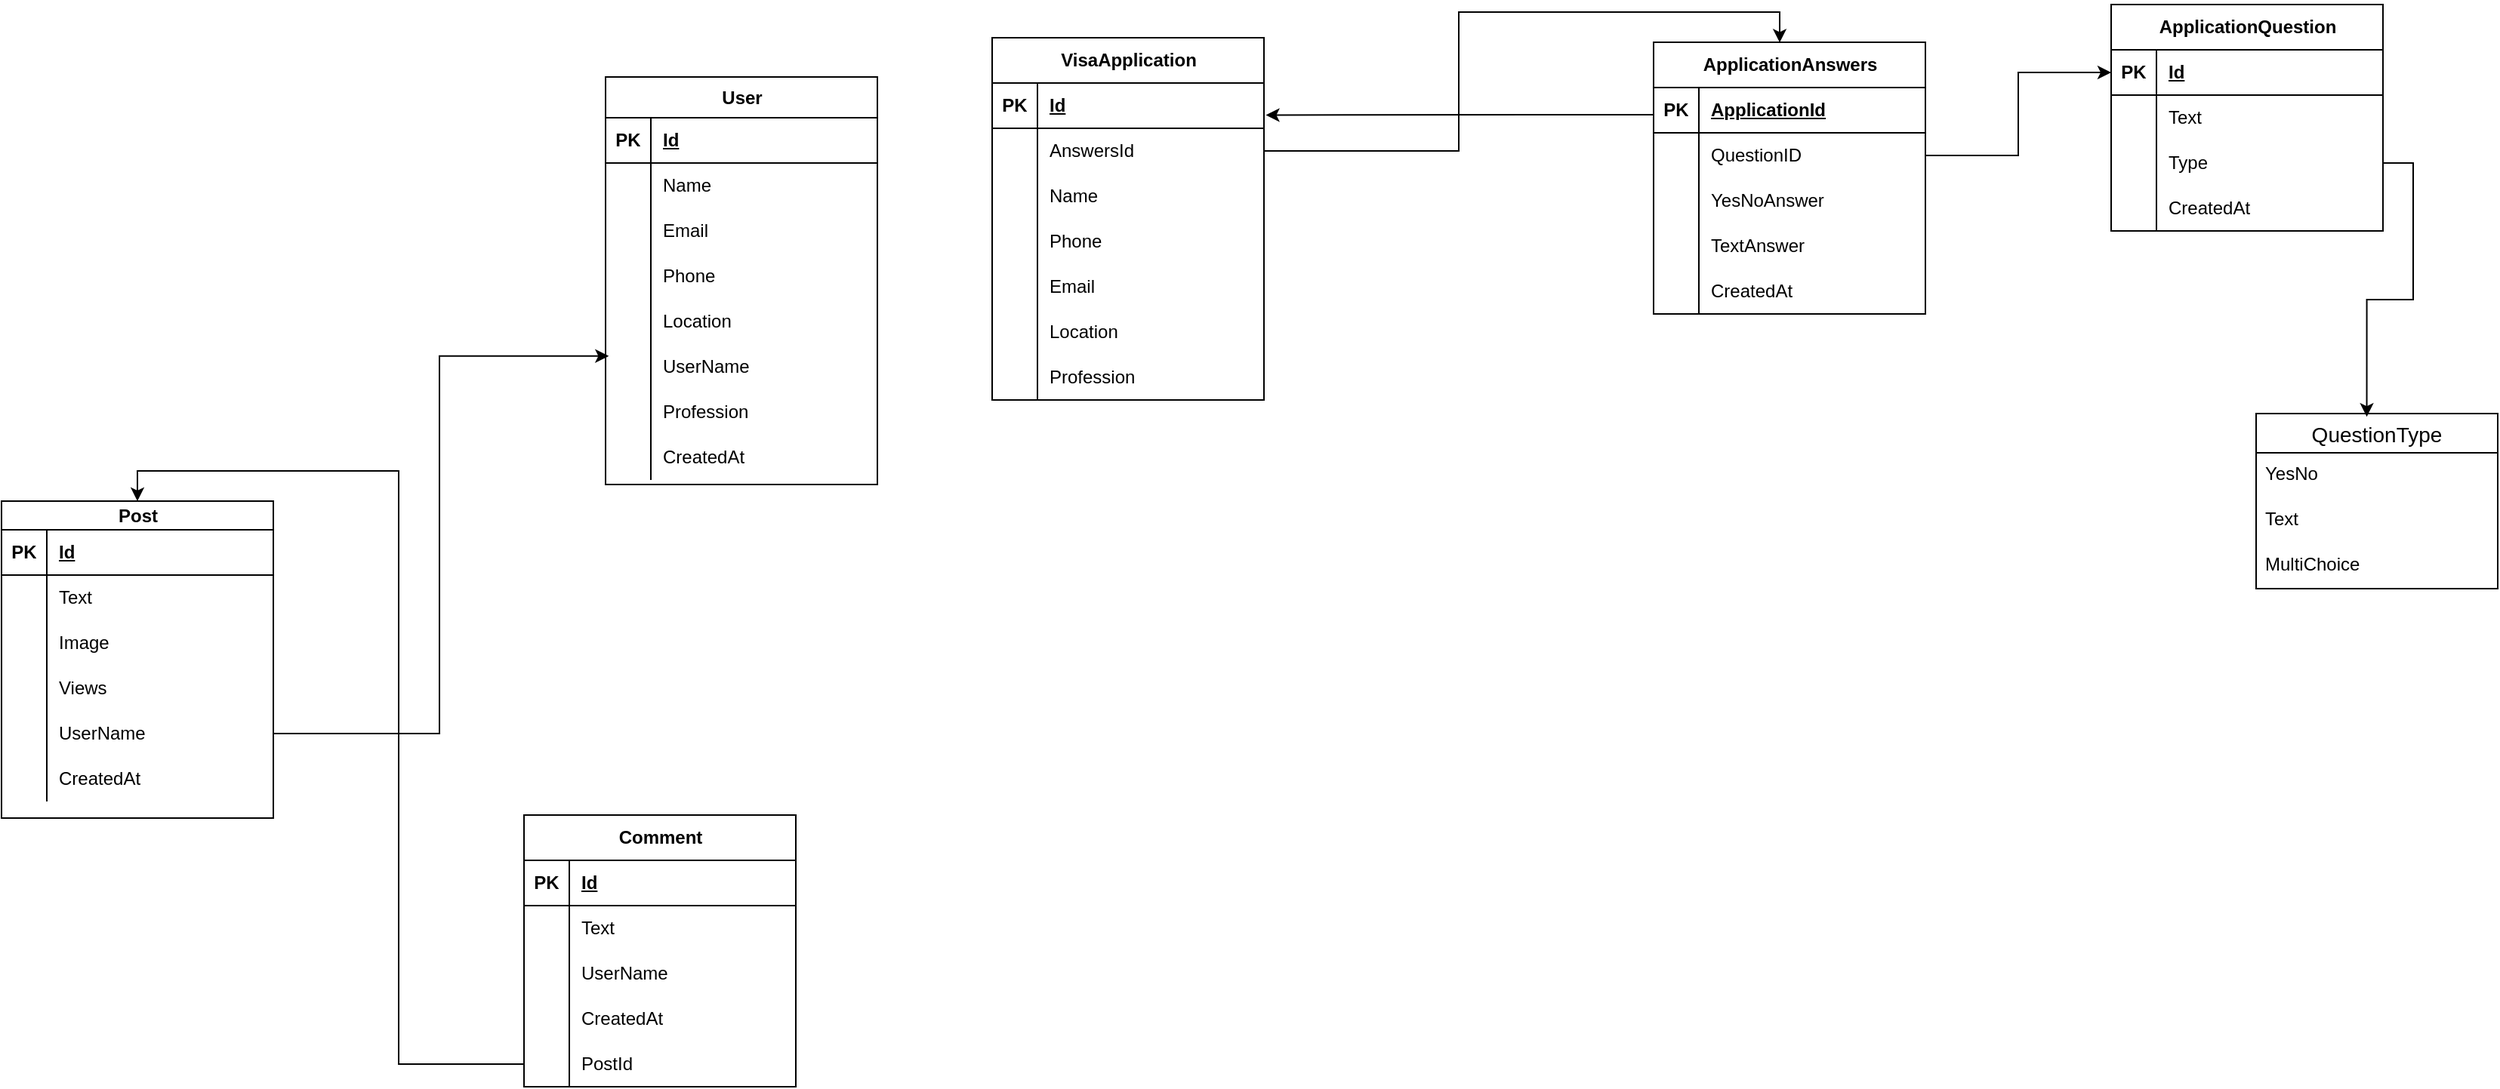 <mxfile version="21.2.8" type="device">
  <diagram name="Page-1" id="Eqvg-o5ae36dnZ6GIhMe">
    <mxGraphModel dx="987" dy="577" grid="0" gridSize="10" guides="1" tooltips="1" connect="1" arrows="1" fold="1" page="1" pageScale="1" pageWidth="2000" pageHeight="1500" math="0" shadow="0">
      <root>
        <mxCell id="0" />
        <mxCell id="1" parent="0" />
        <mxCell id="kzaLqp-tcZRYSJNR2kS7-1" value="VisaApplication" style="shape=table;startSize=30;container=1;collapsible=1;childLayout=tableLayout;fixedRows=1;rowLines=0;fontStyle=1;align=center;resizeLast=1;html=1;" vertex="1" parent="1">
          <mxGeometry x="694" y="550" width="180" height="240" as="geometry" />
        </mxCell>
        <mxCell id="kzaLqp-tcZRYSJNR2kS7-2" value="" style="shape=tableRow;horizontal=0;startSize=0;swimlaneHead=0;swimlaneBody=0;fillColor=none;collapsible=0;dropTarget=0;points=[[0,0.5],[1,0.5]];portConstraint=eastwest;top=0;left=0;right=0;bottom=1;" vertex="1" parent="kzaLqp-tcZRYSJNR2kS7-1">
          <mxGeometry y="30" width="180" height="30" as="geometry" />
        </mxCell>
        <mxCell id="kzaLqp-tcZRYSJNR2kS7-3" value="PK" style="shape=partialRectangle;connectable=0;fillColor=none;top=0;left=0;bottom=0;right=0;fontStyle=1;overflow=hidden;whiteSpace=wrap;html=1;" vertex="1" parent="kzaLqp-tcZRYSJNR2kS7-2">
          <mxGeometry width="30" height="30" as="geometry">
            <mxRectangle width="30" height="30" as="alternateBounds" />
          </mxGeometry>
        </mxCell>
        <mxCell id="kzaLqp-tcZRYSJNR2kS7-4" value="Id" style="shape=partialRectangle;connectable=0;fillColor=none;top=0;left=0;bottom=0;right=0;align=left;spacingLeft=6;fontStyle=5;overflow=hidden;whiteSpace=wrap;html=1;" vertex="1" parent="kzaLqp-tcZRYSJNR2kS7-2">
          <mxGeometry x="30" width="150" height="30" as="geometry">
            <mxRectangle width="150" height="30" as="alternateBounds" />
          </mxGeometry>
        </mxCell>
        <mxCell id="kzaLqp-tcZRYSJNR2kS7-5" value="" style="shape=tableRow;horizontal=0;startSize=0;swimlaneHead=0;swimlaneBody=0;fillColor=none;collapsible=0;dropTarget=0;points=[[0,0.5],[1,0.5]];portConstraint=eastwest;top=0;left=0;right=0;bottom=0;" vertex="1" parent="kzaLqp-tcZRYSJNR2kS7-1">
          <mxGeometry y="60" width="180" height="30" as="geometry" />
        </mxCell>
        <mxCell id="kzaLqp-tcZRYSJNR2kS7-6" value="" style="shape=partialRectangle;connectable=0;fillColor=none;top=0;left=0;bottom=0;right=0;editable=1;overflow=hidden;whiteSpace=wrap;html=1;" vertex="1" parent="kzaLqp-tcZRYSJNR2kS7-5">
          <mxGeometry width="30" height="30" as="geometry">
            <mxRectangle width="30" height="30" as="alternateBounds" />
          </mxGeometry>
        </mxCell>
        <mxCell id="kzaLqp-tcZRYSJNR2kS7-7" value="AnswersId" style="shape=partialRectangle;connectable=0;fillColor=none;top=0;left=0;bottom=0;right=0;align=left;spacingLeft=6;overflow=hidden;whiteSpace=wrap;html=1;" vertex="1" parent="kzaLqp-tcZRYSJNR2kS7-5">
          <mxGeometry x="30" width="150" height="30" as="geometry">
            <mxRectangle width="150" height="30" as="alternateBounds" />
          </mxGeometry>
        </mxCell>
        <mxCell id="kzaLqp-tcZRYSJNR2kS7-17" value="" style="shape=tableRow;horizontal=0;startSize=0;swimlaneHead=0;swimlaneBody=0;fillColor=none;collapsible=0;dropTarget=0;points=[[0,0.5],[1,0.5]];portConstraint=eastwest;top=0;left=0;right=0;bottom=0;" vertex="1" parent="kzaLqp-tcZRYSJNR2kS7-1">
          <mxGeometry y="90" width="180" height="30" as="geometry" />
        </mxCell>
        <mxCell id="kzaLqp-tcZRYSJNR2kS7-18" value="" style="shape=partialRectangle;connectable=0;fillColor=none;top=0;left=0;bottom=0;right=0;editable=1;overflow=hidden;whiteSpace=wrap;html=1;" vertex="1" parent="kzaLqp-tcZRYSJNR2kS7-17">
          <mxGeometry width="30" height="30" as="geometry">
            <mxRectangle width="30" height="30" as="alternateBounds" />
          </mxGeometry>
        </mxCell>
        <mxCell id="kzaLqp-tcZRYSJNR2kS7-19" value="Name" style="shape=partialRectangle;connectable=0;fillColor=none;top=0;left=0;bottom=0;right=0;align=left;spacingLeft=6;overflow=hidden;whiteSpace=wrap;html=1;" vertex="1" parent="kzaLqp-tcZRYSJNR2kS7-17">
          <mxGeometry x="30" width="150" height="30" as="geometry">
            <mxRectangle width="150" height="30" as="alternateBounds" />
          </mxGeometry>
        </mxCell>
        <mxCell id="kzaLqp-tcZRYSJNR2kS7-20" value="" style="shape=tableRow;horizontal=0;startSize=0;swimlaneHead=0;swimlaneBody=0;fillColor=none;collapsible=0;dropTarget=0;points=[[0,0.5],[1,0.5]];portConstraint=eastwest;top=0;left=0;right=0;bottom=0;" vertex="1" parent="kzaLqp-tcZRYSJNR2kS7-1">
          <mxGeometry y="120" width="180" height="30" as="geometry" />
        </mxCell>
        <mxCell id="kzaLqp-tcZRYSJNR2kS7-21" value="" style="shape=partialRectangle;connectable=0;fillColor=none;top=0;left=0;bottom=0;right=0;editable=1;overflow=hidden;whiteSpace=wrap;html=1;" vertex="1" parent="kzaLqp-tcZRYSJNR2kS7-20">
          <mxGeometry width="30" height="30" as="geometry">
            <mxRectangle width="30" height="30" as="alternateBounds" />
          </mxGeometry>
        </mxCell>
        <mxCell id="kzaLqp-tcZRYSJNR2kS7-22" value="Phone" style="shape=partialRectangle;connectable=0;fillColor=none;top=0;left=0;bottom=0;right=0;align=left;spacingLeft=6;overflow=hidden;whiteSpace=wrap;html=1;" vertex="1" parent="kzaLqp-tcZRYSJNR2kS7-20">
          <mxGeometry x="30" width="150" height="30" as="geometry">
            <mxRectangle width="150" height="30" as="alternateBounds" />
          </mxGeometry>
        </mxCell>
        <mxCell id="kzaLqp-tcZRYSJNR2kS7-23" value="" style="shape=tableRow;horizontal=0;startSize=0;swimlaneHead=0;swimlaneBody=0;fillColor=none;collapsible=0;dropTarget=0;points=[[0,0.5],[1,0.5]];portConstraint=eastwest;top=0;left=0;right=0;bottom=0;" vertex="1" parent="kzaLqp-tcZRYSJNR2kS7-1">
          <mxGeometry y="150" width="180" height="30" as="geometry" />
        </mxCell>
        <mxCell id="kzaLqp-tcZRYSJNR2kS7-24" value="" style="shape=partialRectangle;connectable=0;fillColor=none;top=0;left=0;bottom=0;right=0;editable=1;overflow=hidden;whiteSpace=wrap;html=1;" vertex="1" parent="kzaLqp-tcZRYSJNR2kS7-23">
          <mxGeometry width="30" height="30" as="geometry">
            <mxRectangle width="30" height="30" as="alternateBounds" />
          </mxGeometry>
        </mxCell>
        <mxCell id="kzaLqp-tcZRYSJNR2kS7-25" value="Email" style="shape=partialRectangle;connectable=0;fillColor=none;top=0;left=0;bottom=0;right=0;align=left;spacingLeft=6;overflow=hidden;whiteSpace=wrap;html=1;" vertex="1" parent="kzaLqp-tcZRYSJNR2kS7-23">
          <mxGeometry x="30" width="150" height="30" as="geometry">
            <mxRectangle width="150" height="30" as="alternateBounds" />
          </mxGeometry>
        </mxCell>
        <mxCell id="kzaLqp-tcZRYSJNR2kS7-26" value="" style="shape=tableRow;horizontal=0;startSize=0;swimlaneHead=0;swimlaneBody=0;fillColor=none;collapsible=0;dropTarget=0;points=[[0,0.5],[1,0.5]];portConstraint=eastwest;top=0;left=0;right=0;bottom=0;" vertex="1" parent="kzaLqp-tcZRYSJNR2kS7-1">
          <mxGeometry y="180" width="180" height="30" as="geometry" />
        </mxCell>
        <mxCell id="kzaLqp-tcZRYSJNR2kS7-27" value="" style="shape=partialRectangle;connectable=0;fillColor=none;top=0;left=0;bottom=0;right=0;editable=1;overflow=hidden;whiteSpace=wrap;html=1;" vertex="1" parent="kzaLqp-tcZRYSJNR2kS7-26">
          <mxGeometry width="30" height="30" as="geometry">
            <mxRectangle width="30" height="30" as="alternateBounds" />
          </mxGeometry>
        </mxCell>
        <mxCell id="kzaLqp-tcZRYSJNR2kS7-28" value="Location" style="shape=partialRectangle;connectable=0;fillColor=none;top=0;left=0;bottom=0;right=0;align=left;spacingLeft=6;overflow=hidden;whiteSpace=wrap;html=1;" vertex="1" parent="kzaLqp-tcZRYSJNR2kS7-26">
          <mxGeometry x="30" width="150" height="30" as="geometry">
            <mxRectangle width="150" height="30" as="alternateBounds" />
          </mxGeometry>
        </mxCell>
        <mxCell id="kzaLqp-tcZRYSJNR2kS7-29" value="" style="shape=tableRow;horizontal=0;startSize=0;swimlaneHead=0;swimlaneBody=0;fillColor=none;collapsible=0;dropTarget=0;points=[[0,0.5],[1,0.5]];portConstraint=eastwest;top=0;left=0;right=0;bottom=0;" vertex="1" parent="kzaLqp-tcZRYSJNR2kS7-1">
          <mxGeometry y="210" width="180" height="30" as="geometry" />
        </mxCell>
        <mxCell id="kzaLqp-tcZRYSJNR2kS7-30" value="" style="shape=partialRectangle;connectable=0;fillColor=none;top=0;left=0;bottom=0;right=0;editable=1;overflow=hidden;whiteSpace=wrap;html=1;" vertex="1" parent="kzaLqp-tcZRYSJNR2kS7-29">
          <mxGeometry width="30" height="30" as="geometry">
            <mxRectangle width="30" height="30" as="alternateBounds" />
          </mxGeometry>
        </mxCell>
        <mxCell id="kzaLqp-tcZRYSJNR2kS7-31" value="Profession" style="shape=partialRectangle;connectable=0;fillColor=none;top=0;left=0;bottom=0;right=0;align=left;spacingLeft=6;overflow=hidden;whiteSpace=wrap;html=1;" vertex="1" parent="kzaLqp-tcZRYSJNR2kS7-29">
          <mxGeometry x="30" width="150" height="30" as="geometry">
            <mxRectangle width="150" height="30" as="alternateBounds" />
          </mxGeometry>
        </mxCell>
        <mxCell id="kzaLqp-tcZRYSJNR2kS7-32" value="ApplicationAnswers" style="shape=table;startSize=30;container=1;collapsible=1;childLayout=tableLayout;fixedRows=1;rowLines=0;fontStyle=1;align=center;resizeLast=1;html=1;" vertex="1" parent="1">
          <mxGeometry x="1132" y="553" width="180" height="180" as="geometry" />
        </mxCell>
        <mxCell id="kzaLqp-tcZRYSJNR2kS7-33" value="" style="shape=tableRow;horizontal=0;startSize=0;swimlaneHead=0;swimlaneBody=0;fillColor=none;collapsible=0;dropTarget=0;points=[[0,0.5],[1,0.5]];portConstraint=eastwest;top=0;left=0;right=0;bottom=1;" vertex="1" parent="kzaLqp-tcZRYSJNR2kS7-32">
          <mxGeometry y="30" width="180" height="30" as="geometry" />
        </mxCell>
        <mxCell id="kzaLqp-tcZRYSJNR2kS7-34" value="PK" style="shape=partialRectangle;connectable=0;fillColor=none;top=0;left=0;bottom=0;right=0;fontStyle=1;overflow=hidden;whiteSpace=wrap;html=1;" vertex="1" parent="kzaLqp-tcZRYSJNR2kS7-33">
          <mxGeometry width="30" height="30" as="geometry">
            <mxRectangle width="30" height="30" as="alternateBounds" />
          </mxGeometry>
        </mxCell>
        <mxCell id="kzaLqp-tcZRYSJNR2kS7-35" value="ApplicationId" style="shape=partialRectangle;connectable=0;fillColor=none;top=0;left=0;bottom=0;right=0;align=left;spacingLeft=6;fontStyle=5;overflow=hidden;whiteSpace=wrap;html=1;" vertex="1" parent="kzaLqp-tcZRYSJNR2kS7-33">
          <mxGeometry x="30" width="150" height="30" as="geometry">
            <mxRectangle width="150" height="30" as="alternateBounds" />
          </mxGeometry>
        </mxCell>
        <mxCell id="kzaLqp-tcZRYSJNR2kS7-36" value="" style="shape=tableRow;horizontal=0;startSize=0;swimlaneHead=0;swimlaneBody=0;fillColor=none;collapsible=0;dropTarget=0;points=[[0,0.5],[1,0.5]];portConstraint=eastwest;top=0;left=0;right=0;bottom=0;" vertex="1" parent="kzaLqp-tcZRYSJNR2kS7-32">
          <mxGeometry y="60" width="180" height="30" as="geometry" />
        </mxCell>
        <mxCell id="kzaLqp-tcZRYSJNR2kS7-37" value="" style="shape=partialRectangle;connectable=0;fillColor=none;top=0;left=0;bottom=0;right=0;editable=1;overflow=hidden;whiteSpace=wrap;html=1;" vertex="1" parent="kzaLqp-tcZRYSJNR2kS7-36">
          <mxGeometry width="30" height="30" as="geometry">
            <mxRectangle width="30" height="30" as="alternateBounds" />
          </mxGeometry>
        </mxCell>
        <mxCell id="kzaLqp-tcZRYSJNR2kS7-38" value="QuestionID" style="shape=partialRectangle;connectable=0;fillColor=none;top=0;left=0;bottom=0;right=0;align=left;spacingLeft=6;overflow=hidden;whiteSpace=wrap;html=1;" vertex="1" parent="kzaLqp-tcZRYSJNR2kS7-36">
          <mxGeometry x="30" width="150" height="30" as="geometry">
            <mxRectangle width="150" height="30" as="alternateBounds" />
          </mxGeometry>
        </mxCell>
        <mxCell id="kzaLqp-tcZRYSJNR2kS7-39" value="" style="shape=tableRow;horizontal=0;startSize=0;swimlaneHead=0;swimlaneBody=0;fillColor=none;collapsible=0;dropTarget=0;points=[[0,0.5],[1,0.5]];portConstraint=eastwest;top=0;left=0;right=0;bottom=0;" vertex="1" parent="kzaLqp-tcZRYSJNR2kS7-32">
          <mxGeometry y="90" width="180" height="30" as="geometry" />
        </mxCell>
        <mxCell id="kzaLqp-tcZRYSJNR2kS7-40" value="" style="shape=partialRectangle;connectable=0;fillColor=none;top=0;left=0;bottom=0;right=0;editable=1;overflow=hidden;whiteSpace=wrap;html=1;" vertex="1" parent="kzaLqp-tcZRYSJNR2kS7-39">
          <mxGeometry width="30" height="30" as="geometry">
            <mxRectangle width="30" height="30" as="alternateBounds" />
          </mxGeometry>
        </mxCell>
        <mxCell id="kzaLqp-tcZRYSJNR2kS7-41" value="YesNoAnswer" style="shape=partialRectangle;connectable=0;fillColor=none;top=0;left=0;bottom=0;right=0;align=left;spacingLeft=6;overflow=hidden;whiteSpace=wrap;html=1;" vertex="1" parent="kzaLqp-tcZRYSJNR2kS7-39">
          <mxGeometry x="30" width="150" height="30" as="geometry">
            <mxRectangle width="150" height="30" as="alternateBounds" />
          </mxGeometry>
        </mxCell>
        <mxCell id="kzaLqp-tcZRYSJNR2kS7-42" value="" style="shape=tableRow;horizontal=0;startSize=0;swimlaneHead=0;swimlaneBody=0;fillColor=none;collapsible=0;dropTarget=0;points=[[0,0.5],[1,0.5]];portConstraint=eastwest;top=0;left=0;right=0;bottom=0;" vertex="1" parent="kzaLqp-tcZRYSJNR2kS7-32">
          <mxGeometry y="120" width="180" height="30" as="geometry" />
        </mxCell>
        <mxCell id="kzaLqp-tcZRYSJNR2kS7-43" value="" style="shape=partialRectangle;connectable=0;fillColor=none;top=0;left=0;bottom=0;right=0;editable=1;overflow=hidden;whiteSpace=wrap;html=1;" vertex="1" parent="kzaLqp-tcZRYSJNR2kS7-42">
          <mxGeometry width="30" height="30" as="geometry">
            <mxRectangle width="30" height="30" as="alternateBounds" />
          </mxGeometry>
        </mxCell>
        <mxCell id="kzaLqp-tcZRYSJNR2kS7-44" value="TextAnswer" style="shape=partialRectangle;connectable=0;fillColor=none;top=0;left=0;bottom=0;right=0;align=left;spacingLeft=6;overflow=hidden;whiteSpace=wrap;html=1;" vertex="1" parent="kzaLqp-tcZRYSJNR2kS7-42">
          <mxGeometry x="30" width="150" height="30" as="geometry">
            <mxRectangle width="150" height="30" as="alternateBounds" />
          </mxGeometry>
        </mxCell>
        <mxCell id="kzaLqp-tcZRYSJNR2kS7-60" value="" style="shape=tableRow;horizontal=0;startSize=0;swimlaneHead=0;swimlaneBody=0;fillColor=none;collapsible=0;dropTarget=0;points=[[0,0.5],[1,0.5]];portConstraint=eastwest;top=0;left=0;right=0;bottom=0;" vertex="1" parent="kzaLqp-tcZRYSJNR2kS7-32">
          <mxGeometry y="150" width="180" height="30" as="geometry" />
        </mxCell>
        <mxCell id="kzaLqp-tcZRYSJNR2kS7-61" value="" style="shape=partialRectangle;connectable=0;fillColor=none;top=0;left=0;bottom=0;right=0;editable=1;overflow=hidden;whiteSpace=wrap;html=1;" vertex="1" parent="kzaLqp-tcZRYSJNR2kS7-60">
          <mxGeometry width="30" height="30" as="geometry">
            <mxRectangle width="30" height="30" as="alternateBounds" />
          </mxGeometry>
        </mxCell>
        <mxCell id="kzaLqp-tcZRYSJNR2kS7-62" value="CreatedAt" style="shape=partialRectangle;connectable=0;fillColor=none;top=0;left=0;bottom=0;right=0;align=left;spacingLeft=6;overflow=hidden;whiteSpace=wrap;html=1;" vertex="1" parent="kzaLqp-tcZRYSJNR2kS7-60">
          <mxGeometry x="30" width="150" height="30" as="geometry">
            <mxRectangle width="150" height="30" as="alternateBounds" />
          </mxGeometry>
        </mxCell>
        <mxCell id="kzaLqp-tcZRYSJNR2kS7-63" style="edgeStyle=orthogonalEdgeStyle;rounded=0;orthogonalLoop=1;jettySize=auto;html=1;entryX=0.464;entryY=0.001;entryDx=0;entryDy=0;entryPerimeter=0;" edge="1" parent="1" source="kzaLqp-tcZRYSJNR2kS7-5" target="kzaLqp-tcZRYSJNR2kS7-32">
          <mxGeometry relative="1" as="geometry" />
        </mxCell>
        <mxCell id="kzaLqp-tcZRYSJNR2kS7-64" style="edgeStyle=orthogonalEdgeStyle;rounded=0;orthogonalLoop=1;jettySize=auto;html=1;entryX=1.007;entryY=0.708;entryDx=0;entryDy=0;entryPerimeter=0;" edge="1" parent="1" source="kzaLqp-tcZRYSJNR2kS7-33" target="kzaLqp-tcZRYSJNR2kS7-2">
          <mxGeometry relative="1" as="geometry">
            <Array as="points">
              <mxPoint x="1055" y="601" />
              <mxPoint x="1055" y="601" />
            </Array>
          </mxGeometry>
        </mxCell>
        <mxCell id="kzaLqp-tcZRYSJNR2kS7-65" value="ApplicationQuestion" style="shape=table;startSize=30;container=1;collapsible=1;childLayout=tableLayout;fixedRows=1;rowLines=0;fontStyle=1;align=center;resizeLast=1;html=1;" vertex="1" parent="1">
          <mxGeometry x="1435" y="528" width="180" height="150" as="geometry" />
        </mxCell>
        <mxCell id="kzaLqp-tcZRYSJNR2kS7-66" value="" style="shape=tableRow;horizontal=0;startSize=0;swimlaneHead=0;swimlaneBody=0;fillColor=none;collapsible=0;dropTarget=0;points=[[0,0.5],[1,0.5]];portConstraint=eastwest;top=0;left=0;right=0;bottom=1;" vertex="1" parent="kzaLqp-tcZRYSJNR2kS7-65">
          <mxGeometry y="30" width="180" height="30" as="geometry" />
        </mxCell>
        <mxCell id="kzaLqp-tcZRYSJNR2kS7-67" value="PK" style="shape=partialRectangle;connectable=0;fillColor=none;top=0;left=0;bottom=0;right=0;fontStyle=1;overflow=hidden;whiteSpace=wrap;html=1;" vertex="1" parent="kzaLqp-tcZRYSJNR2kS7-66">
          <mxGeometry width="30" height="30" as="geometry">
            <mxRectangle width="30" height="30" as="alternateBounds" />
          </mxGeometry>
        </mxCell>
        <mxCell id="kzaLqp-tcZRYSJNR2kS7-68" value="Id" style="shape=partialRectangle;connectable=0;fillColor=none;top=0;left=0;bottom=0;right=0;align=left;spacingLeft=6;fontStyle=5;overflow=hidden;whiteSpace=wrap;html=1;" vertex="1" parent="kzaLqp-tcZRYSJNR2kS7-66">
          <mxGeometry x="30" width="150" height="30" as="geometry">
            <mxRectangle width="150" height="30" as="alternateBounds" />
          </mxGeometry>
        </mxCell>
        <mxCell id="kzaLqp-tcZRYSJNR2kS7-69" value="" style="shape=tableRow;horizontal=0;startSize=0;swimlaneHead=0;swimlaneBody=0;fillColor=none;collapsible=0;dropTarget=0;points=[[0,0.5],[1,0.5]];portConstraint=eastwest;top=0;left=0;right=0;bottom=0;" vertex="1" parent="kzaLqp-tcZRYSJNR2kS7-65">
          <mxGeometry y="60" width="180" height="30" as="geometry" />
        </mxCell>
        <mxCell id="kzaLqp-tcZRYSJNR2kS7-70" value="" style="shape=partialRectangle;connectable=0;fillColor=none;top=0;left=0;bottom=0;right=0;editable=1;overflow=hidden;whiteSpace=wrap;html=1;" vertex="1" parent="kzaLqp-tcZRYSJNR2kS7-69">
          <mxGeometry width="30" height="30" as="geometry">
            <mxRectangle width="30" height="30" as="alternateBounds" />
          </mxGeometry>
        </mxCell>
        <mxCell id="kzaLqp-tcZRYSJNR2kS7-71" value="Text" style="shape=partialRectangle;connectable=0;fillColor=none;top=0;left=0;bottom=0;right=0;align=left;spacingLeft=6;overflow=hidden;whiteSpace=wrap;html=1;" vertex="1" parent="kzaLqp-tcZRYSJNR2kS7-69">
          <mxGeometry x="30" width="150" height="30" as="geometry">
            <mxRectangle width="150" height="30" as="alternateBounds" />
          </mxGeometry>
        </mxCell>
        <mxCell id="kzaLqp-tcZRYSJNR2kS7-72" value="" style="shape=tableRow;horizontal=0;startSize=0;swimlaneHead=0;swimlaneBody=0;fillColor=none;collapsible=0;dropTarget=0;points=[[0,0.5],[1,0.5]];portConstraint=eastwest;top=0;left=0;right=0;bottom=0;" vertex="1" parent="kzaLqp-tcZRYSJNR2kS7-65">
          <mxGeometry y="90" width="180" height="30" as="geometry" />
        </mxCell>
        <mxCell id="kzaLqp-tcZRYSJNR2kS7-73" value="" style="shape=partialRectangle;connectable=0;fillColor=none;top=0;left=0;bottom=0;right=0;editable=1;overflow=hidden;whiteSpace=wrap;html=1;" vertex="1" parent="kzaLqp-tcZRYSJNR2kS7-72">
          <mxGeometry width="30" height="30" as="geometry">
            <mxRectangle width="30" height="30" as="alternateBounds" />
          </mxGeometry>
        </mxCell>
        <mxCell id="kzaLqp-tcZRYSJNR2kS7-74" value="Type" style="shape=partialRectangle;connectable=0;fillColor=none;top=0;left=0;bottom=0;right=0;align=left;spacingLeft=6;overflow=hidden;whiteSpace=wrap;html=1;" vertex="1" parent="kzaLqp-tcZRYSJNR2kS7-72">
          <mxGeometry x="30" width="150" height="30" as="geometry">
            <mxRectangle width="150" height="30" as="alternateBounds" />
          </mxGeometry>
        </mxCell>
        <mxCell id="kzaLqp-tcZRYSJNR2kS7-78" value="" style="shape=tableRow;horizontal=0;startSize=0;swimlaneHead=0;swimlaneBody=0;fillColor=none;collapsible=0;dropTarget=0;points=[[0,0.5],[1,0.5]];portConstraint=eastwest;top=0;left=0;right=0;bottom=0;" vertex="1" parent="kzaLqp-tcZRYSJNR2kS7-65">
          <mxGeometry y="120" width="180" height="30" as="geometry" />
        </mxCell>
        <mxCell id="kzaLqp-tcZRYSJNR2kS7-79" value="" style="shape=partialRectangle;connectable=0;fillColor=none;top=0;left=0;bottom=0;right=0;editable=1;overflow=hidden;whiteSpace=wrap;html=1;" vertex="1" parent="kzaLqp-tcZRYSJNR2kS7-78">
          <mxGeometry width="30" height="30" as="geometry">
            <mxRectangle width="30" height="30" as="alternateBounds" />
          </mxGeometry>
        </mxCell>
        <mxCell id="kzaLqp-tcZRYSJNR2kS7-80" value="CreatedAt" style="shape=partialRectangle;connectable=0;fillColor=none;top=0;left=0;bottom=0;right=0;align=left;spacingLeft=6;overflow=hidden;whiteSpace=wrap;html=1;" vertex="1" parent="kzaLqp-tcZRYSJNR2kS7-78">
          <mxGeometry x="30" width="150" height="30" as="geometry">
            <mxRectangle width="150" height="30" as="alternateBounds" />
          </mxGeometry>
        </mxCell>
        <mxCell id="kzaLqp-tcZRYSJNR2kS7-81" value="QuestionType" style="swimlane;fontStyle=0;childLayout=stackLayout;horizontal=1;startSize=26;horizontalStack=0;resizeParent=1;resizeParentMax=0;resizeLast=0;collapsible=1;marginBottom=0;align=center;fontSize=14;" vertex="1" parent="1">
          <mxGeometry x="1531" y="799" width="160" height="116" as="geometry" />
        </mxCell>
        <mxCell id="kzaLqp-tcZRYSJNR2kS7-82" value="YesNo" style="text;strokeColor=none;fillColor=none;spacingLeft=4;spacingRight=4;overflow=hidden;rotatable=0;points=[[0,0.5],[1,0.5]];portConstraint=eastwest;fontSize=12;whiteSpace=wrap;html=1;" vertex="1" parent="kzaLqp-tcZRYSJNR2kS7-81">
          <mxGeometry y="26" width="160" height="30" as="geometry" />
        </mxCell>
        <mxCell id="kzaLqp-tcZRYSJNR2kS7-83" value="Text" style="text;strokeColor=none;fillColor=none;spacingLeft=4;spacingRight=4;overflow=hidden;rotatable=0;points=[[0,0.5],[1,0.5]];portConstraint=eastwest;fontSize=12;whiteSpace=wrap;html=1;" vertex="1" parent="kzaLqp-tcZRYSJNR2kS7-81">
          <mxGeometry y="56" width="160" height="30" as="geometry" />
        </mxCell>
        <mxCell id="kzaLqp-tcZRYSJNR2kS7-84" value="MultiChoice" style="text;strokeColor=none;fillColor=none;spacingLeft=4;spacingRight=4;overflow=hidden;rotatable=0;points=[[0,0.5],[1,0.5]];portConstraint=eastwest;fontSize=12;whiteSpace=wrap;html=1;" vertex="1" parent="kzaLqp-tcZRYSJNR2kS7-81">
          <mxGeometry y="86" width="160" height="30" as="geometry" />
        </mxCell>
        <mxCell id="kzaLqp-tcZRYSJNR2kS7-85" style="edgeStyle=orthogonalEdgeStyle;rounded=0;orthogonalLoop=1;jettySize=auto;html=1;entryX=0.458;entryY=0.018;entryDx=0;entryDy=0;entryPerimeter=0;" edge="1" parent="1" source="kzaLqp-tcZRYSJNR2kS7-72" target="kzaLqp-tcZRYSJNR2kS7-81">
          <mxGeometry relative="1" as="geometry" />
        </mxCell>
        <mxCell id="kzaLqp-tcZRYSJNR2kS7-86" style="edgeStyle=orthogonalEdgeStyle;rounded=0;orthogonalLoop=1;jettySize=auto;html=1;entryX=0;entryY=0.5;entryDx=0;entryDy=0;" edge="1" parent="1" source="kzaLqp-tcZRYSJNR2kS7-36" target="kzaLqp-tcZRYSJNR2kS7-66">
          <mxGeometry relative="1" as="geometry" />
        </mxCell>
        <mxCell id="kzaLqp-tcZRYSJNR2kS7-87" value="User" style="shape=table;startSize=27;container=1;collapsible=1;childLayout=tableLayout;fixedRows=1;rowLines=0;fontStyle=1;align=center;resizeLast=1;html=1;" vertex="1" parent="1">
          <mxGeometry x="438" y="576" width="180" height="270" as="geometry" />
        </mxCell>
        <mxCell id="kzaLqp-tcZRYSJNR2kS7-88" value="" style="shape=tableRow;horizontal=0;startSize=0;swimlaneHead=0;swimlaneBody=0;fillColor=none;collapsible=0;dropTarget=0;points=[[0,0.5],[1,0.5]];portConstraint=eastwest;top=0;left=0;right=0;bottom=1;" vertex="1" parent="kzaLqp-tcZRYSJNR2kS7-87">
          <mxGeometry y="27" width="180" height="30" as="geometry" />
        </mxCell>
        <mxCell id="kzaLqp-tcZRYSJNR2kS7-89" value="PK" style="shape=partialRectangle;connectable=0;fillColor=none;top=0;left=0;bottom=0;right=0;fontStyle=1;overflow=hidden;whiteSpace=wrap;html=1;" vertex="1" parent="kzaLqp-tcZRYSJNR2kS7-88">
          <mxGeometry width="30" height="30" as="geometry">
            <mxRectangle width="30" height="30" as="alternateBounds" />
          </mxGeometry>
        </mxCell>
        <mxCell id="kzaLqp-tcZRYSJNR2kS7-90" value="Id" style="shape=partialRectangle;connectable=0;fillColor=none;top=0;left=0;bottom=0;right=0;align=left;spacingLeft=6;fontStyle=5;overflow=hidden;whiteSpace=wrap;html=1;" vertex="1" parent="kzaLqp-tcZRYSJNR2kS7-88">
          <mxGeometry x="30" width="150" height="30" as="geometry">
            <mxRectangle width="150" height="30" as="alternateBounds" />
          </mxGeometry>
        </mxCell>
        <mxCell id="kzaLqp-tcZRYSJNR2kS7-91" value="" style="shape=tableRow;horizontal=0;startSize=0;swimlaneHead=0;swimlaneBody=0;fillColor=none;collapsible=0;dropTarget=0;points=[[0,0.5],[1,0.5]];portConstraint=eastwest;top=0;left=0;right=0;bottom=0;" vertex="1" parent="kzaLqp-tcZRYSJNR2kS7-87">
          <mxGeometry y="57" width="180" height="30" as="geometry" />
        </mxCell>
        <mxCell id="kzaLqp-tcZRYSJNR2kS7-92" value="" style="shape=partialRectangle;connectable=0;fillColor=none;top=0;left=0;bottom=0;right=0;editable=1;overflow=hidden;whiteSpace=wrap;html=1;" vertex="1" parent="kzaLqp-tcZRYSJNR2kS7-91">
          <mxGeometry width="30" height="30" as="geometry">
            <mxRectangle width="30" height="30" as="alternateBounds" />
          </mxGeometry>
        </mxCell>
        <mxCell id="kzaLqp-tcZRYSJNR2kS7-93" value="Name" style="shape=partialRectangle;connectable=0;fillColor=none;top=0;left=0;bottom=0;right=0;align=left;spacingLeft=6;overflow=hidden;whiteSpace=wrap;html=1;" vertex="1" parent="kzaLqp-tcZRYSJNR2kS7-91">
          <mxGeometry x="30" width="150" height="30" as="geometry">
            <mxRectangle width="150" height="30" as="alternateBounds" />
          </mxGeometry>
        </mxCell>
        <mxCell id="kzaLqp-tcZRYSJNR2kS7-94" value="" style="shape=tableRow;horizontal=0;startSize=0;swimlaneHead=0;swimlaneBody=0;fillColor=none;collapsible=0;dropTarget=0;points=[[0,0.5],[1,0.5]];portConstraint=eastwest;top=0;left=0;right=0;bottom=0;" vertex="1" parent="kzaLqp-tcZRYSJNR2kS7-87">
          <mxGeometry y="87" width="180" height="30" as="geometry" />
        </mxCell>
        <mxCell id="kzaLqp-tcZRYSJNR2kS7-95" value="" style="shape=partialRectangle;connectable=0;fillColor=none;top=0;left=0;bottom=0;right=0;editable=1;overflow=hidden;whiteSpace=wrap;html=1;" vertex="1" parent="kzaLqp-tcZRYSJNR2kS7-94">
          <mxGeometry width="30" height="30" as="geometry">
            <mxRectangle width="30" height="30" as="alternateBounds" />
          </mxGeometry>
        </mxCell>
        <mxCell id="kzaLqp-tcZRYSJNR2kS7-96" value="Email" style="shape=partialRectangle;connectable=0;fillColor=none;top=0;left=0;bottom=0;right=0;align=left;spacingLeft=6;overflow=hidden;whiteSpace=wrap;html=1;" vertex="1" parent="kzaLqp-tcZRYSJNR2kS7-94">
          <mxGeometry x="30" width="150" height="30" as="geometry">
            <mxRectangle width="150" height="30" as="alternateBounds" />
          </mxGeometry>
        </mxCell>
        <mxCell id="kzaLqp-tcZRYSJNR2kS7-97" value="" style="shape=tableRow;horizontal=0;startSize=0;swimlaneHead=0;swimlaneBody=0;fillColor=none;collapsible=0;dropTarget=0;points=[[0,0.5],[1,0.5]];portConstraint=eastwest;top=0;left=0;right=0;bottom=0;" vertex="1" parent="kzaLqp-tcZRYSJNR2kS7-87">
          <mxGeometry y="117" width="180" height="30" as="geometry" />
        </mxCell>
        <mxCell id="kzaLqp-tcZRYSJNR2kS7-98" value="" style="shape=partialRectangle;connectable=0;fillColor=none;top=0;left=0;bottom=0;right=0;editable=1;overflow=hidden;whiteSpace=wrap;html=1;" vertex="1" parent="kzaLqp-tcZRYSJNR2kS7-97">
          <mxGeometry width="30" height="30" as="geometry">
            <mxRectangle width="30" height="30" as="alternateBounds" />
          </mxGeometry>
        </mxCell>
        <mxCell id="kzaLqp-tcZRYSJNR2kS7-99" value="Phone" style="shape=partialRectangle;connectable=0;fillColor=none;top=0;left=0;bottom=0;right=0;align=left;spacingLeft=6;overflow=hidden;whiteSpace=wrap;html=1;" vertex="1" parent="kzaLqp-tcZRYSJNR2kS7-97">
          <mxGeometry x="30" width="150" height="30" as="geometry">
            <mxRectangle width="150" height="30" as="alternateBounds" />
          </mxGeometry>
        </mxCell>
        <mxCell id="kzaLqp-tcZRYSJNR2kS7-100" value="" style="shape=tableRow;horizontal=0;startSize=0;swimlaneHead=0;swimlaneBody=0;fillColor=none;collapsible=0;dropTarget=0;points=[[0,0.5],[1,0.5]];portConstraint=eastwest;top=0;left=0;right=0;bottom=0;" vertex="1" parent="kzaLqp-tcZRYSJNR2kS7-87">
          <mxGeometry y="147" width="180" height="30" as="geometry" />
        </mxCell>
        <mxCell id="kzaLqp-tcZRYSJNR2kS7-101" value="" style="shape=partialRectangle;connectable=0;fillColor=none;top=0;left=0;bottom=0;right=0;editable=1;overflow=hidden;whiteSpace=wrap;html=1;" vertex="1" parent="kzaLqp-tcZRYSJNR2kS7-100">
          <mxGeometry width="30" height="30" as="geometry">
            <mxRectangle width="30" height="30" as="alternateBounds" />
          </mxGeometry>
        </mxCell>
        <mxCell id="kzaLqp-tcZRYSJNR2kS7-102" value="Location" style="shape=partialRectangle;connectable=0;fillColor=none;top=0;left=0;bottom=0;right=0;align=left;spacingLeft=6;overflow=hidden;whiteSpace=wrap;html=1;" vertex="1" parent="kzaLqp-tcZRYSJNR2kS7-100">
          <mxGeometry x="30" width="150" height="30" as="geometry">
            <mxRectangle width="150" height="30" as="alternateBounds" />
          </mxGeometry>
        </mxCell>
        <mxCell id="kzaLqp-tcZRYSJNR2kS7-103" value="" style="shape=tableRow;horizontal=0;startSize=0;swimlaneHead=0;swimlaneBody=0;fillColor=none;collapsible=0;dropTarget=0;points=[[0,0.5],[1,0.5]];portConstraint=eastwest;top=0;left=0;right=0;bottom=0;" vertex="1" parent="kzaLqp-tcZRYSJNR2kS7-87">
          <mxGeometry y="177" width="180" height="30" as="geometry" />
        </mxCell>
        <mxCell id="kzaLqp-tcZRYSJNR2kS7-104" value="" style="shape=partialRectangle;connectable=0;fillColor=none;top=0;left=0;bottom=0;right=0;editable=1;overflow=hidden;whiteSpace=wrap;html=1;" vertex="1" parent="kzaLqp-tcZRYSJNR2kS7-103">
          <mxGeometry width="30" height="30" as="geometry">
            <mxRectangle width="30" height="30" as="alternateBounds" />
          </mxGeometry>
        </mxCell>
        <mxCell id="kzaLqp-tcZRYSJNR2kS7-105" value="UserName" style="shape=partialRectangle;connectable=0;fillColor=none;top=0;left=0;bottom=0;right=0;align=left;spacingLeft=6;overflow=hidden;whiteSpace=wrap;html=1;" vertex="1" parent="kzaLqp-tcZRYSJNR2kS7-103">
          <mxGeometry x="30" width="150" height="30" as="geometry">
            <mxRectangle width="150" height="30" as="alternateBounds" />
          </mxGeometry>
        </mxCell>
        <mxCell id="kzaLqp-tcZRYSJNR2kS7-106" value="" style="shape=tableRow;horizontal=0;startSize=0;swimlaneHead=0;swimlaneBody=0;fillColor=none;collapsible=0;dropTarget=0;points=[[0,0.5],[1,0.5]];portConstraint=eastwest;top=0;left=0;right=0;bottom=0;" vertex="1" parent="kzaLqp-tcZRYSJNR2kS7-87">
          <mxGeometry y="207" width="180" height="30" as="geometry" />
        </mxCell>
        <mxCell id="kzaLqp-tcZRYSJNR2kS7-107" value="" style="shape=partialRectangle;connectable=0;fillColor=none;top=0;left=0;bottom=0;right=0;editable=1;overflow=hidden;whiteSpace=wrap;html=1;" vertex="1" parent="kzaLqp-tcZRYSJNR2kS7-106">
          <mxGeometry width="30" height="30" as="geometry">
            <mxRectangle width="30" height="30" as="alternateBounds" />
          </mxGeometry>
        </mxCell>
        <mxCell id="kzaLqp-tcZRYSJNR2kS7-108" value="Profession" style="shape=partialRectangle;connectable=0;fillColor=none;top=0;left=0;bottom=0;right=0;align=left;spacingLeft=6;overflow=hidden;whiteSpace=wrap;html=1;" vertex="1" parent="kzaLqp-tcZRYSJNR2kS7-106">
          <mxGeometry x="30" width="150" height="30" as="geometry">
            <mxRectangle width="150" height="30" as="alternateBounds" />
          </mxGeometry>
        </mxCell>
        <mxCell id="kzaLqp-tcZRYSJNR2kS7-109" value="" style="shape=tableRow;horizontal=0;startSize=0;swimlaneHead=0;swimlaneBody=0;fillColor=none;collapsible=0;dropTarget=0;points=[[0,0.5],[1,0.5]];portConstraint=eastwest;top=0;left=0;right=0;bottom=0;" vertex="1" parent="kzaLqp-tcZRYSJNR2kS7-87">
          <mxGeometry y="237" width="180" height="30" as="geometry" />
        </mxCell>
        <mxCell id="kzaLqp-tcZRYSJNR2kS7-110" value="" style="shape=partialRectangle;connectable=0;fillColor=none;top=0;left=0;bottom=0;right=0;editable=1;overflow=hidden;whiteSpace=wrap;html=1;" vertex="1" parent="kzaLqp-tcZRYSJNR2kS7-109">
          <mxGeometry width="30" height="30" as="geometry">
            <mxRectangle width="30" height="30" as="alternateBounds" />
          </mxGeometry>
        </mxCell>
        <mxCell id="kzaLqp-tcZRYSJNR2kS7-111" value="CreatedAt" style="shape=partialRectangle;connectable=0;fillColor=none;top=0;left=0;bottom=0;right=0;align=left;spacingLeft=6;overflow=hidden;whiteSpace=wrap;html=1;" vertex="1" parent="kzaLqp-tcZRYSJNR2kS7-109">
          <mxGeometry x="30" width="150" height="30" as="geometry">
            <mxRectangle width="150" height="30" as="alternateBounds" />
          </mxGeometry>
        </mxCell>
        <mxCell id="kzaLqp-tcZRYSJNR2kS7-112" value="Post" style="shape=table;startSize=19;container=1;collapsible=1;childLayout=tableLayout;fixedRows=1;rowLines=0;fontStyle=1;align=center;resizeLast=1;html=1;" vertex="1" parent="1">
          <mxGeometry x="38" y="857" width="180" height="210" as="geometry" />
        </mxCell>
        <mxCell id="kzaLqp-tcZRYSJNR2kS7-113" value="" style="shape=tableRow;horizontal=0;startSize=0;swimlaneHead=0;swimlaneBody=0;fillColor=none;collapsible=0;dropTarget=0;points=[[0,0.5],[1,0.5]];portConstraint=eastwest;top=0;left=0;right=0;bottom=1;" vertex="1" parent="kzaLqp-tcZRYSJNR2kS7-112">
          <mxGeometry y="19" width="180" height="30" as="geometry" />
        </mxCell>
        <mxCell id="kzaLqp-tcZRYSJNR2kS7-114" value="PK" style="shape=partialRectangle;connectable=0;fillColor=none;top=0;left=0;bottom=0;right=0;fontStyle=1;overflow=hidden;whiteSpace=wrap;html=1;" vertex="1" parent="kzaLqp-tcZRYSJNR2kS7-113">
          <mxGeometry width="30" height="30" as="geometry">
            <mxRectangle width="30" height="30" as="alternateBounds" />
          </mxGeometry>
        </mxCell>
        <mxCell id="kzaLqp-tcZRYSJNR2kS7-115" value="Id" style="shape=partialRectangle;connectable=0;fillColor=none;top=0;left=0;bottom=0;right=0;align=left;spacingLeft=6;fontStyle=5;overflow=hidden;whiteSpace=wrap;html=1;" vertex="1" parent="kzaLqp-tcZRYSJNR2kS7-113">
          <mxGeometry x="30" width="150" height="30" as="geometry">
            <mxRectangle width="150" height="30" as="alternateBounds" />
          </mxGeometry>
        </mxCell>
        <mxCell id="kzaLqp-tcZRYSJNR2kS7-116" value="" style="shape=tableRow;horizontal=0;startSize=0;swimlaneHead=0;swimlaneBody=0;fillColor=none;collapsible=0;dropTarget=0;points=[[0,0.5],[1,0.5]];portConstraint=eastwest;top=0;left=0;right=0;bottom=0;" vertex="1" parent="kzaLqp-tcZRYSJNR2kS7-112">
          <mxGeometry y="49" width="180" height="30" as="geometry" />
        </mxCell>
        <mxCell id="kzaLqp-tcZRYSJNR2kS7-117" value="" style="shape=partialRectangle;connectable=0;fillColor=none;top=0;left=0;bottom=0;right=0;editable=1;overflow=hidden;whiteSpace=wrap;html=1;" vertex="1" parent="kzaLqp-tcZRYSJNR2kS7-116">
          <mxGeometry width="30" height="30" as="geometry">
            <mxRectangle width="30" height="30" as="alternateBounds" />
          </mxGeometry>
        </mxCell>
        <mxCell id="kzaLqp-tcZRYSJNR2kS7-118" value="Text" style="shape=partialRectangle;connectable=0;fillColor=none;top=0;left=0;bottom=0;right=0;align=left;spacingLeft=6;overflow=hidden;whiteSpace=wrap;html=1;" vertex="1" parent="kzaLqp-tcZRYSJNR2kS7-116">
          <mxGeometry x="30" width="150" height="30" as="geometry">
            <mxRectangle width="150" height="30" as="alternateBounds" />
          </mxGeometry>
        </mxCell>
        <mxCell id="kzaLqp-tcZRYSJNR2kS7-119" value="" style="shape=tableRow;horizontal=0;startSize=0;swimlaneHead=0;swimlaneBody=0;fillColor=none;collapsible=0;dropTarget=0;points=[[0,0.5],[1,0.5]];portConstraint=eastwest;top=0;left=0;right=0;bottom=0;" vertex="1" parent="kzaLqp-tcZRYSJNR2kS7-112">
          <mxGeometry y="79" width="180" height="30" as="geometry" />
        </mxCell>
        <mxCell id="kzaLqp-tcZRYSJNR2kS7-120" value="" style="shape=partialRectangle;connectable=0;fillColor=none;top=0;left=0;bottom=0;right=0;editable=1;overflow=hidden;whiteSpace=wrap;html=1;" vertex="1" parent="kzaLqp-tcZRYSJNR2kS7-119">
          <mxGeometry width="30" height="30" as="geometry">
            <mxRectangle width="30" height="30" as="alternateBounds" />
          </mxGeometry>
        </mxCell>
        <mxCell id="kzaLqp-tcZRYSJNR2kS7-121" value="Image" style="shape=partialRectangle;connectable=0;fillColor=none;top=0;left=0;bottom=0;right=0;align=left;spacingLeft=6;overflow=hidden;whiteSpace=wrap;html=1;" vertex="1" parent="kzaLqp-tcZRYSJNR2kS7-119">
          <mxGeometry x="30" width="150" height="30" as="geometry">
            <mxRectangle width="150" height="30" as="alternateBounds" />
          </mxGeometry>
        </mxCell>
        <mxCell id="kzaLqp-tcZRYSJNR2kS7-122" value="" style="shape=tableRow;horizontal=0;startSize=0;swimlaneHead=0;swimlaneBody=0;fillColor=none;collapsible=0;dropTarget=0;points=[[0,0.5],[1,0.5]];portConstraint=eastwest;top=0;left=0;right=0;bottom=0;" vertex="1" parent="kzaLqp-tcZRYSJNR2kS7-112">
          <mxGeometry y="109" width="180" height="30" as="geometry" />
        </mxCell>
        <mxCell id="kzaLqp-tcZRYSJNR2kS7-123" value="" style="shape=partialRectangle;connectable=0;fillColor=none;top=0;left=0;bottom=0;right=0;editable=1;overflow=hidden;whiteSpace=wrap;html=1;" vertex="1" parent="kzaLqp-tcZRYSJNR2kS7-122">
          <mxGeometry width="30" height="30" as="geometry">
            <mxRectangle width="30" height="30" as="alternateBounds" />
          </mxGeometry>
        </mxCell>
        <mxCell id="kzaLqp-tcZRYSJNR2kS7-124" value="Views" style="shape=partialRectangle;connectable=0;fillColor=none;top=0;left=0;bottom=0;right=0;align=left;spacingLeft=6;overflow=hidden;whiteSpace=wrap;html=1;" vertex="1" parent="kzaLqp-tcZRYSJNR2kS7-122">
          <mxGeometry x="30" width="150" height="30" as="geometry">
            <mxRectangle width="150" height="30" as="alternateBounds" />
          </mxGeometry>
        </mxCell>
        <mxCell id="kzaLqp-tcZRYSJNR2kS7-128" value="" style="shape=tableRow;horizontal=0;startSize=0;swimlaneHead=0;swimlaneBody=0;fillColor=none;collapsible=0;dropTarget=0;points=[[0,0.5],[1,0.5]];portConstraint=eastwest;top=0;left=0;right=0;bottom=0;" vertex="1" parent="kzaLqp-tcZRYSJNR2kS7-112">
          <mxGeometry y="139" width="180" height="30" as="geometry" />
        </mxCell>
        <mxCell id="kzaLqp-tcZRYSJNR2kS7-129" value="" style="shape=partialRectangle;connectable=0;fillColor=none;top=0;left=0;bottom=0;right=0;editable=1;overflow=hidden;whiteSpace=wrap;html=1;" vertex="1" parent="kzaLqp-tcZRYSJNR2kS7-128">
          <mxGeometry width="30" height="30" as="geometry">
            <mxRectangle width="30" height="30" as="alternateBounds" />
          </mxGeometry>
        </mxCell>
        <mxCell id="kzaLqp-tcZRYSJNR2kS7-130" value="UserName" style="shape=partialRectangle;connectable=0;fillColor=none;top=0;left=0;bottom=0;right=0;align=left;spacingLeft=6;overflow=hidden;whiteSpace=wrap;html=1;" vertex="1" parent="kzaLqp-tcZRYSJNR2kS7-128">
          <mxGeometry x="30" width="150" height="30" as="geometry">
            <mxRectangle width="150" height="30" as="alternateBounds" />
          </mxGeometry>
        </mxCell>
        <mxCell id="kzaLqp-tcZRYSJNR2kS7-134" value="" style="shape=tableRow;horizontal=0;startSize=0;swimlaneHead=0;swimlaneBody=0;fillColor=none;collapsible=0;dropTarget=0;points=[[0,0.5],[1,0.5]];portConstraint=eastwest;top=0;left=0;right=0;bottom=0;" vertex="1" parent="kzaLqp-tcZRYSJNR2kS7-112">
          <mxGeometry y="169" width="180" height="30" as="geometry" />
        </mxCell>
        <mxCell id="kzaLqp-tcZRYSJNR2kS7-135" value="" style="shape=partialRectangle;connectable=0;fillColor=none;top=0;left=0;bottom=0;right=0;editable=1;overflow=hidden;whiteSpace=wrap;html=1;" vertex="1" parent="kzaLqp-tcZRYSJNR2kS7-134">
          <mxGeometry width="30" height="30" as="geometry">
            <mxRectangle width="30" height="30" as="alternateBounds" />
          </mxGeometry>
        </mxCell>
        <mxCell id="kzaLqp-tcZRYSJNR2kS7-136" value="CreatedAt" style="shape=partialRectangle;connectable=0;fillColor=none;top=0;left=0;bottom=0;right=0;align=left;spacingLeft=6;overflow=hidden;whiteSpace=wrap;html=1;" vertex="1" parent="kzaLqp-tcZRYSJNR2kS7-134">
          <mxGeometry x="30" width="150" height="30" as="geometry">
            <mxRectangle width="150" height="30" as="alternateBounds" />
          </mxGeometry>
        </mxCell>
        <mxCell id="kzaLqp-tcZRYSJNR2kS7-137" value="Comment" style="shape=table;startSize=30;container=1;collapsible=1;childLayout=tableLayout;fixedRows=1;rowLines=0;fontStyle=1;align=center;resizeLast=1;html=1;" vertex="1" parent="1">
          <mxGeometry x="384" y="1065" width="180" height="180" as="geometry" />
        </mxCell>
        <mxCell id="kzaLqp-tcZRYSJNR2kS7-138" value="" style="shape=tableRow;horizontal=0;startSize=0;swimlaneHead=0;swimlaneBody=0;fillColor=none;collapsible=0;dropTarget=0;points=[[0,0.5],[1,0.5]];portConstraint=eastwest;top=0;left=0;right=0;bottom=1;" vertex="1" parent="kzaLqp-tcZRYSJNR2kS7-137">
          <mxGeometry y="30" width="180" height="30" as="geometry" />
        </mxCell>
        <mxCell id="kzaLqp-tcZRYSJNR2kS7-139" value="PK" style="shape=partialRectangle;connectable=0;fillColor=none;top=0;left=0;bottom=0;right=0;fontStyle=1;overflow=hidden;whiteSpace=wrap;html=1;" vertex="1" parent="kzaLqp-tcZRYSJNR2kS7-138">
          <mxGeometry width="30" height="30" as="geometry">
            <mxRectangle width="30" height="30" as="alternateBounds" />
          </mxGeometry>
        </mxCell>
        <mxCell id="kzaLqp-tcZRYSJNR2kS7-140" value="Id" style="shape=partialRectangle;connectable=0;fillColor=none;top=0;left=0;bottom=0;right=0;align=left;spacingLeft=6;fontStyle=5;overflow=hidden;whiteSpace=wrap;html=1;" vertex="1" parent="kzaLqp-tcZRYSJNR2kS7-138">
          <mxGeometry x="30" width="150" height="30" as="geometry">
            <mxRectangle width="150" height="30" as="alternateBounds" />
          </mxGeometry>
        </mxCell>
        <mxCell id="kzaLqp-tcZRYSJNR2kS7-141" value="" style="shape=tableRow;horizontal=0;startSize=0;swimlaneHead=0;swimlaneBody=0;fillColor=none;collapsible=0;dropTarget=0;points=[[0,0.5],[1,0.5]];portConstraint=eastwest;top=0;left=0;right=0;bottom=0;" vertex="1" parent="kzaLqp-tcZRYSJNR2kS7-137">
          <mxGeometry y="60" width="180" height="30" as="geometry" />
        </mxCell>
        <mxCell id="kzaLqp-tcZRYSJNR2kS7-142" value="" style="shape=partialRectangle;connectable=0;fillColor=none;top=0;left=0;bottom=0;right=0;editable=1;overflow=hidden;whiteSpace=wrap;html=1;" vertex="1" parent="kzaLqp-tcZRYSJNR2kS7-141">
          <mxGeometry width="30" height="30" as="geometry">
            <mxRectangle width="30" height="30" as="alternateBounds" />
          </mxGeometry>
        </mxCell>
        <mxCell id="kzaLqp-tcZRYSJNR2kS7-143" value="Text" style="shape=partialRectangle;connectable=0;fillColor=none;top=0;left=0;bottom=0;right=0;align=left;spacingLeft=6;overflow=hidden;whiteSpace=wrap;html=1;" vertex="1" parent="kzaLqp-tcZRYSJNR2kS7-141">
          <mxGeometry x="30" width="150" height="30" as="geometry">
            <mxRectangle width="150" height="30" as="alternateBounds" />
          </mxGeometry>
        </mxCell>
        <mxCell id="kzaLqp-tcZRYSJNR2kS7-150" value="" style="shape=tableRow;horizontal=0;startSize=0;swimlaneHead=0;swimlaneBody=0;fillColor=none;collapsible=0;dropTarget=0;points=[[0,0.5],[1,0.5]];portConstraint=eastwest;top=0;left=0;right=0;bottom=0;" vertex="1" parent="kzaLqp-tcZRYSJNR2kS7-137">
          <mxGeometry y="90" width="180" height="30" as="geometry" />
        </mxCell>
        <mxCell id="kzaLqp-tcZRYSJNR2kS7-151" value="" style="shape=partialRectangle;connectable=0;fillColor=none;top=0;left=0;bottom=0;right=0;editable=1;overflow=hidden;whiteSpace=wrap;html=1;" vertex="1" parent="kzaLqp-tcZRYSJNR2kS7-150">
          <mxGeometry width="30" height="30" as="geometry">
            <mxRectangle width="30" height="30" as="alternateBounds" />
          </mxGeometry>
        </mxCell>
        <mxCell id="kzaLqp-tcZRYSJNR2kS7-152" value="UserName" style="shape=partialRectangle;connectable=0;fillColor=none;top=0;left=0;bottom=0;right=0;align=left;spacingLeft=6;overflow=hidden;whiteSpace=wrap;html=1;" vertex="1" parent="kzaLqp-tcZRYSJNR2kS7-150">
          <mxGeometry x="30" width="150" height="30" as="geometry">
            <mxRectangle width="150" height="30" as="alternateBounds" />
          </mxGeometry>
        </mxCell>
        <mxCell id="kzaLqp-tcZRYSJNR2kS7-153" value="" style="shape=tableRow;horizontal=0;startSize=0;swimlaneHead=0;swimlaneBody=0;fillColor=none;collapsible=0;dropTarget=0;points=[[0,0.5],[1,0.5]];portConstraint=eastwest;top=0;left=0;right=0;bottom=0;" vertex="1" parent="kzaLqp-tcZRYSJNR2kS7-137">
          <mxGeometry y="120" width="180" height="30" as="geometry" />
        </mxCell>
        <mxCell id="kzaLqp-tcZRYSJNR2kS7-154" value="" style="shape=partialRectangle;connectable=0;fillColor=none;top=0;left=0;bottom=0;right=0;editable=1;overflow=hidden;whiteSpace=wrap;html=1;" vertex="1" parent="kzaLqp-tcZRYSJNR2kS7-153">
          <mxGeometry width="30" height="30" as="geometry">
            <mxRectangle width="30" height="30" as="alternateBounds" />
          </mxGeometry>
        </mxCell>
        <mxCell id="kzaLqp-tcZRYSJNR2kS7-155" value="CreatedAt" style="shape=partialRectangle;connectable=0;fillColor=none;top=0;left=0;bottom=0;right=0;align=left;spacingLeft=6;overflow=hidden;whiteSpace=wrap;html=1;" vertex="1" parent="kzaLqp-tcZRYSJNR2kS7-153">
          <mxGeometry x="30" width="150" height="30" as="geometry">
            <mxRectangle width="150" height="30" as="alternateBounds" />
          </mxGeometry>
        </mxCell>
        <mxCell id="kzaLqp-tcZRYSJNR2kS7-156" value="" style="shape=tableRow;horizontal=0;startSize=0;swimlaneHead=0;swimlaneBody=0;fillColor=none;collapsible=0;dropTarget=0;points=[[0,0.5],[1,0.5]];portConstraint=eastwest;top=0;left=0;right=0;bottom=0;" vertex="1" parent="kzaLqp-tcZRYSJNR2kS7-137">
          <mxGeometry y="150" width="180" height="30" as="geometry" />
        </mxCell>
        <mxCell id="kzaLqp-tcZRYSJNR2kS7-157" value="" style="shape=partialRectangle;connectable=0;fillColor=none;top=0;left=0;bottom=0;right=0;editable=1;overflow=hidden;whiteSpace=wrap;html=1;" vertex="1" parent="kzaLqp-tcZRYSJNR2kS7-156">
          <mxGeometry width="30" height="30" as="geometry">
            <mxRectangle width="30" height="30" as="alternateBounds" />
          </mxGeometry>
        </mxCell>
        <mxCell id="kzaLqp-tcZRYSJNR2kS7-158" value="PostId" style="shape=partialRectangle;connectable=0;fillColor=none;top=0;left=0;bottom=0;right=0;align=left;spacingLeft=6;overflow=hidden;whiteSpace=wrap;html=1;" vertex="1" parent="kzaLqp-tcZRYSJNR2kS7-156">
          <mxGeometry x="30" width="150" height="30" as="geometry">
            <mxRectangle width="150" height="30" as="alternateBounds" />
          </mxGeometry>
        </mxCell>
        <mxCell id="kzaLqp-tcZRYSJNR2kS7-162" style="edgeStyle=orthogonalEdgeStyle;rounded=0;orthogonalLoop=1;jettySize=auto;html=1;entryX=0.5;entryY=0;entryDx=0;entryDy=0;" edge="1" parent="1" source="kzaLqp-tcZRYSJNR2kS7-156" target="kzaLqp-tcZRYSJNR2kS7-112">
          <mxGeometry relative="1" as="geometry" />
        </mxCell>
        <mxCell id="kzaLqp-tcZRYSJNR2kS7-163" style="edgeStyle=orthogonalEdgeStyle;rounded=0;orthogonalLoop=1;jettySize=auto;html=1;entryX=0.012;entryY=0.263;entryDx=0;entryDy=0;entryPerimeter=0;" edge="1" parent="1" source="kzaLqp-tcZRYSJNR2kS7-128" target="kzaLqp-tcZRYSJNR2kS7-103">
          <mxGeometry relative="1" as="geometry" />
        </mxCell>
      </root>
    </mxGraphModel>
  </diagram>
</mxfile>
